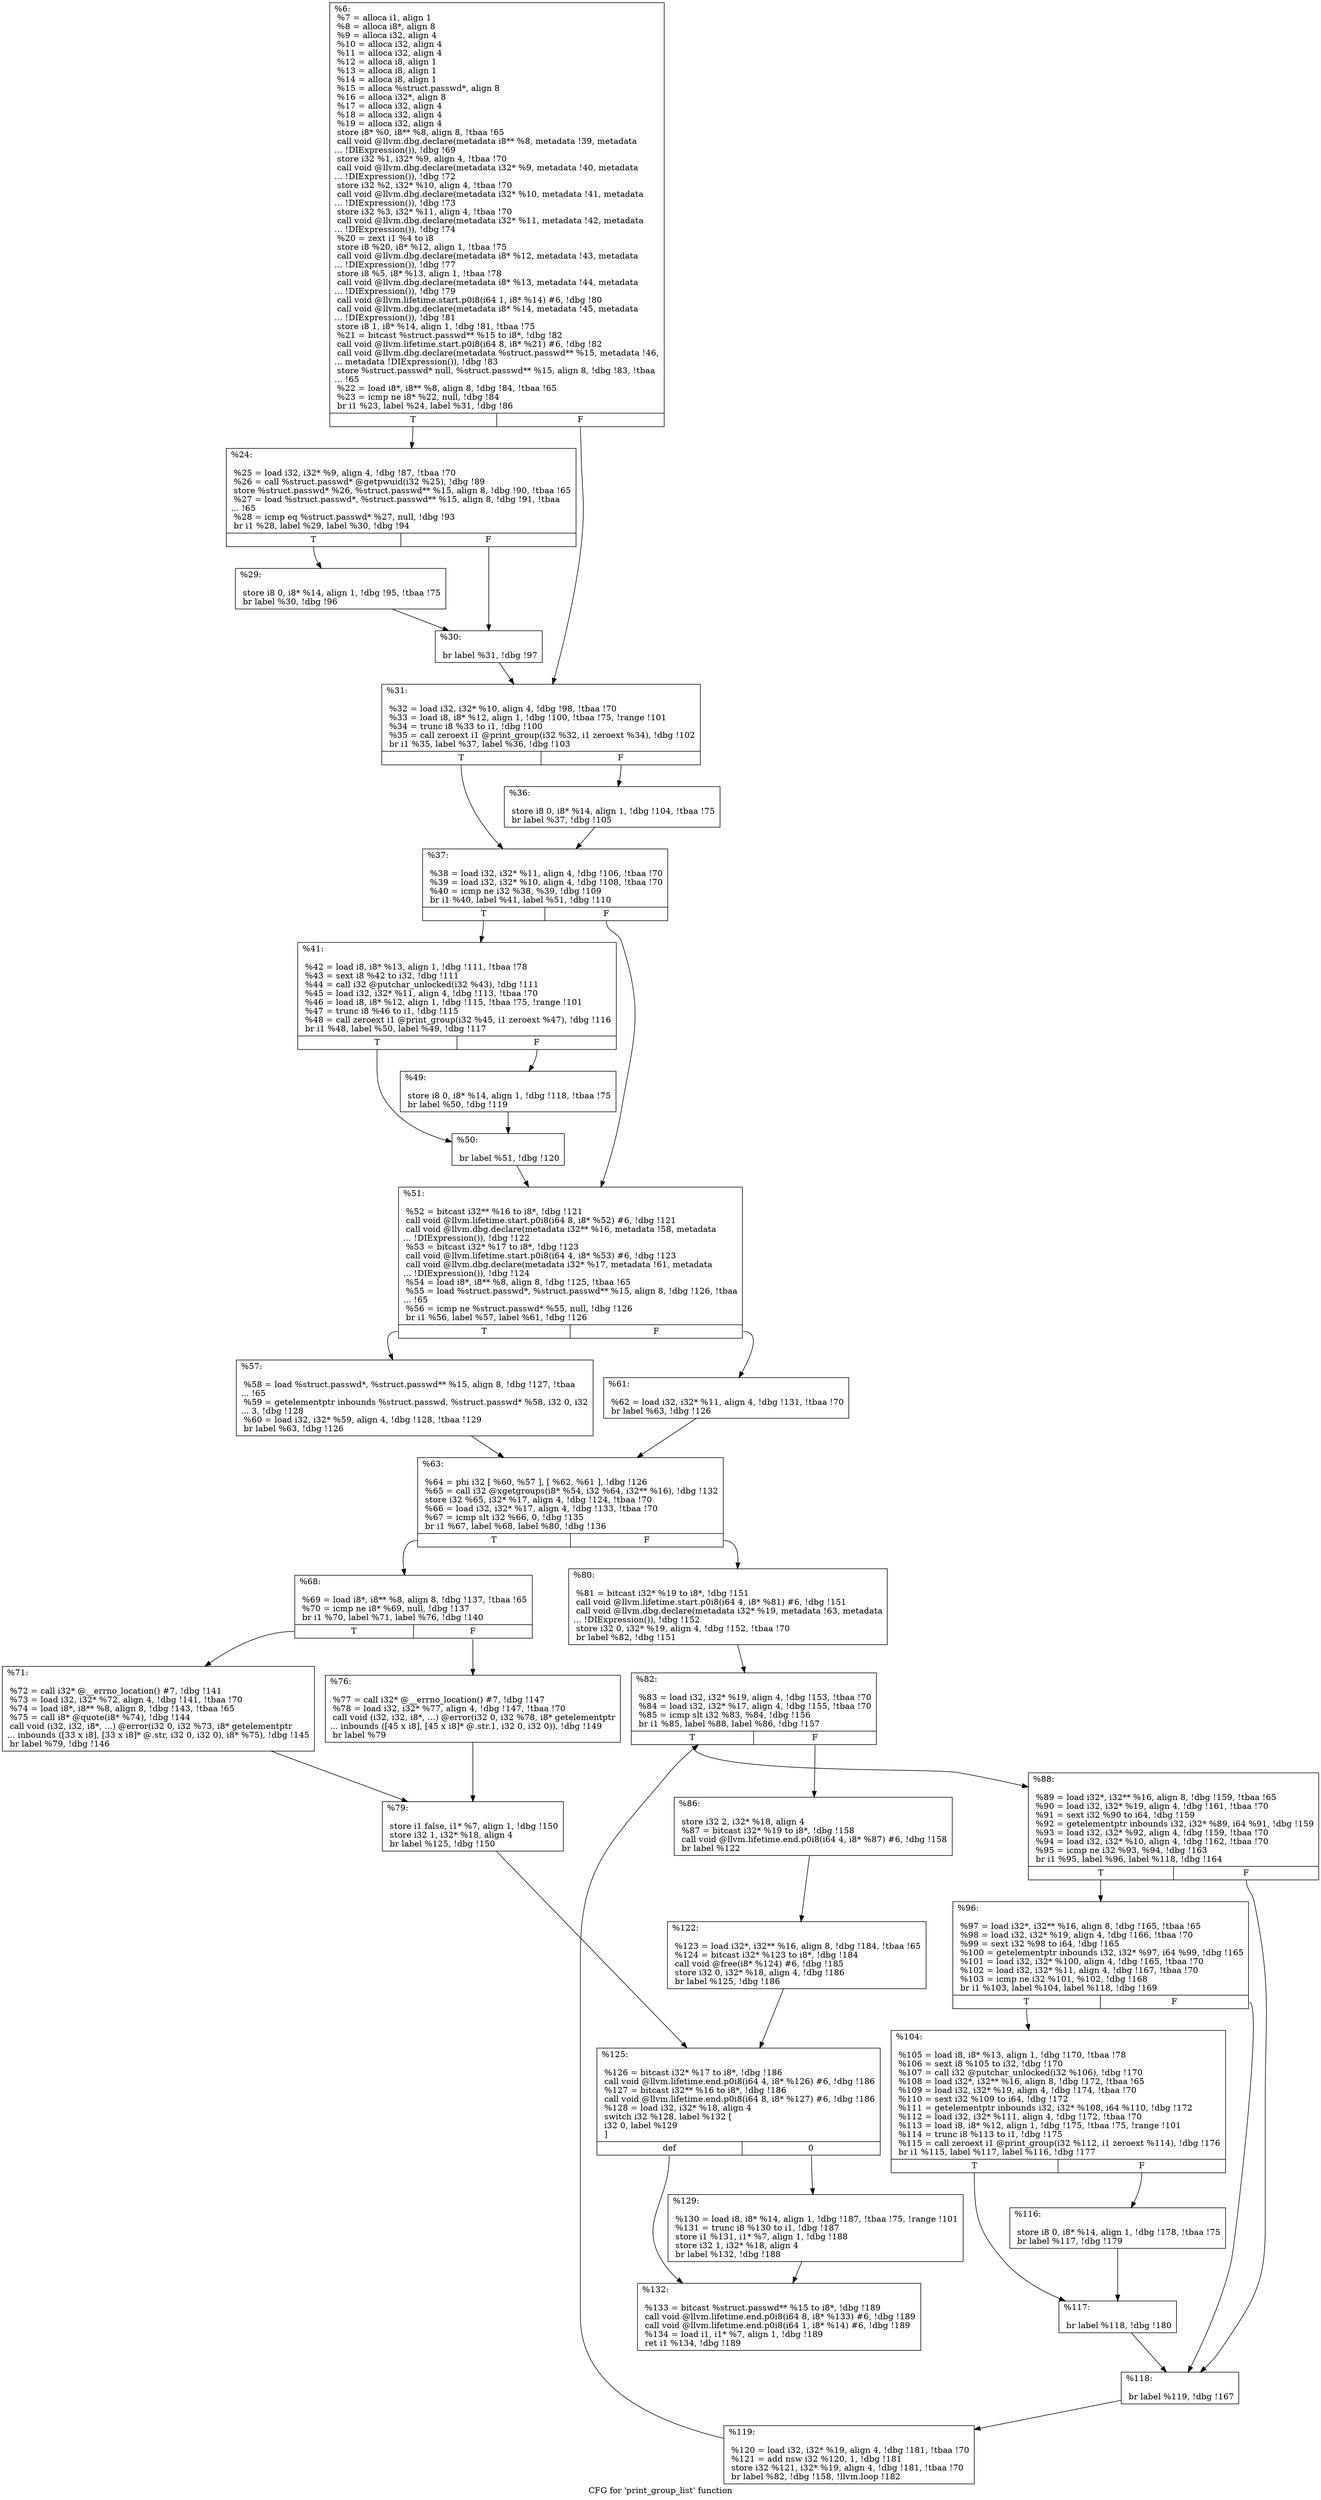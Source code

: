 digraph "CFG for 'print_group_list' function" {
	label="CFG for 'print_group_list' function";

	Node0x236e580 [shape=record,label="{%6:\l  %7 = alloca i1, align 1\l  %8 = alloca i8*, align 8\l  %9 = alloca i32, align 4\l  %10 = alloca i32, align 4\l  %11 = alloca i32, align 4\l  %12 = alloca i8, align 1\l  %13 = alloca i8, align 1\l  %14 = alloca i8, align 1\l  %15 = alloca %struct.passwd*, align 8\l  %16 = alloca i32*, align 8\l  %17 = alloca i32, align 4\l  %18 = alloca i32, align 4\l  %19 = alloca i32, align 4\l  store i8* %0, i8** %8, align 8, !tbaa !65\l  call void @llvm.dbg.declare(metadata i8** %8, metadata !39, metadata\l... !DIExpression()), !dbg !69\l  store i32 %1, i32* %9, align 4, !tbaa !70\l  call void @llvm.dbg.declare(metadata i32* %9, metadata !40, metadata\l... !DIExpression()), !dbg !72\l  store i32 %2, i32* %10, align 4, !tbaa !70\l  call void @llvm.dbg.declare(metadata i32* %10, metadata !41, metadata\l... !DIExpression()), !dbg !73\l  store i32 %3, i32* %11, align 4, !tbaa !70\l  call void @llvm.dbg.declare(metadata i32* %11, metadata !42, metadata\l... !DIExpression()), !dbg !74\l  %20 = zext i1 %4 to i8\l  store i8 %20, i8* %12, align 1, !tbaa !75\l  call void @llvm.dbg.declare(metadata i8* %12, metadata !43, metadata\l... !DIExpression()), !dbg !77\l  store i8 %5, i8* %13, align 1, !tbaa !78\l  call void @llvm.dbg.declare(metadata i8* %13, metadata !44, metadata\l... !DIExpression()), !dbg !79\l  call void @llvm.lifetime.start.p0i8(i64 1, i8* %14) #6, !dbg !80\l  call void @llvm.dbg.declare(metadata i8* %14, metadata !45, metadata\l... !DIExpression()), !dbg !81\l  store i8 1, i8* %14, align 1, !dbg !81, !tbaa !75\l  %21 = bitcast %struct.passwd** %15 to i8*, !dbg !82\l  call void @llvm.lifetime.start.p0i8(i64 8, i8* %21) #6, !dbg !82\l  call void @llvm.dbg.declare(metadata %struct.passwd** %15, metadata !46,\l... metadata !DIExpression()), !dbg !83\l  store %struct.passwd* null, %struct.passwd** %15, align 8, !dbg !83, !tbaa\l... !65\l  %22 = load i8*, i8** %8, align 8, !dbg !84, !tbaa !65\l  %23 = icmp ne i8* %22, null, !dbg !84\l  br i1 %23, label %24, label %31, !dbg !86\l|{<s0>T|<s1>F}}"];
	Node0x236e580:s0 -> Node0x239ac90;
	Node0x236e580:s1 -> Node0x239ad80;
	Node0x239ac90 [shape=record,label="{%24:\l\l  %25 = load i32, i32* %9, align 4, !dbg !87, !tbaa !70\l  %26 = call %struct.passwd* @getpwuid(i32 %25), !dbg !89\l  store %struct.passwd* %26, %struct.passwd** %15, align 8, !dbg !90, !tbaa !65\l  %27 = load %struct.passwd*, %struct.passwd** %15, align 8, !dbg !91, !tbaa\l... !65\l  %28 = icmp eq %struct.passwd* %27, null, !dbg !93\l  br i1 %28, label %29, label %30, !dbg !94\l|{<s0>T|<s1>F}}"];
	Node0x239ac90:s0 -> Node0x239ace0;
	Node0x239ac90:s1 -> Node0x239ad30;
	Node0x239ace0 [shape=record,label="{%29:\l\l  store i8 0, i8* %14, align 1, !dbg !95, !tbaa !75\l  br label %30, !dbg !96\l}"];
	Node0x239ace0 -> Node0x239ad30;
	Node0x239ad30 [shape=record,label="{%30:\l\l  br label %31, !dbg !97\l}"];
	Node0x239ad30 -> Node0x239ad80;
	Node0x239ad80 [shape=record,label="{%31:\l\l  %32 = load i32, i32* %10, align 4, !dbg !98, !tbaa !70\l  %33 = load i8, i8* %12, align 1, !dbg !100, !tbaa !75, !range !101\l  %34 = trunc i8 %33 to i1, !dbg !100\l  %35 = call zeroext i1 @print_group(i32 %32, i1 zeroext %34), !dbg !102\l  br i1 %35, label %37, label %36, !dbg !103\l|{<s0>T|<s1>F}}"];
	Node0x239ad80:s0 -> Node0x239ae20;
	Node0x239ad80:s1 -> Node0x239add0;
	Node0x239add0 [shape=record,label="{%36:\l\l  store i8 0, i8* %14, align 1, !dbg !104, !tbaa !75\l  br label %37, !dbg !105\l}"];
	Node0x239add0 -> Node0x239ae20;
	Node0x239ae20 [shape=record,label="{%37:\l\l  %38 = load i32, i32* %11, align 4, !dbg !106, !tbaa !70\l  %39 = load i32, i32* %10, align 4, !dbg !108, !tbaa !70\l  %40 = icmp ne i32 %38, %39, !dbg !109\l  br i1 %40, label %41, label %51, !dbg !110\l|{<s0>T|<s1>F}}"];
	Node0x239ae20:s0 -> Node0x239ae70;
	Node0x239ae20:s1 -> Node0x239af60;
	Node0x239ae70 [shape=record,label="{%41:\l\l  %42 = load i8, i8* %13, align 1, !dbg !111, !tbaa !78\l  %43 = sext i8 %42 to i32, !dbg !111\l  %44 = call i32 @putchar_unlocked(i32 %43), !dbg !111\l  %45 = load i32, i32* %11, align 4, !dbg !113, !tbaa !70\l  %46 = load i8, i8* %12, align 1, !dbg !115, !tbaa !75, !range !101\l  %47 = trunc i8 %46 to i1, !dbg !115\l  %48 = call zeroext i1 @print_group(i32 %45, i1 zeroext %47), !dbg !116\l  br i1 %48, label %50, label %49, !dbg !117\l|{<s0>T|<s1>F}}"];
	Node0x239ae70:s0 -> Node0x239af10;
	Node0x239ae70:s1 -> Node0x239aec0;
	Node0x239aec0 [shape=record,label="{%49:\l\l  store i8 0, i8* %14, align 1, !dbg !118, !tbaa !75\l  br label %50, !dbg !119\l}"];
	Node0x239aec0 -> Node0x239af10;
	Node0x239af10 [shape=record,label="{%50:\l\l  br label %51, !dbg !120\l}"];
	Node0x239af10 -> Node0x239af60;
	Node0x239af60 [shape=record,label="{%51:\l\l  %52 = bitcast i32** %16 to i8*, !dbg !121\l  call void @llvm.lifetime.start.p0i8(i64 8, i8* %52) #6, !dbg !121\l  call void @llvm.dbg.declare(metadata i32** %16, metadata !58, metadata\l... !DIExpression()), !dbg !122\l  %53 = bitcast i32* %17 to i8*, !dbg !123\l  call void @llvm.lifetime.start.p0i8(i64 4, i8* %53) #6, !dbg !123\l  call void @llvm.dbg.declare(metadata i32* %17, metadata !61, metadata\l... !DIExpression()), !dbg !124\l  %54 = load i8*, i8** %8, align 8, !dbg !125, !tbaa !65\l  %55 = load %struct.passwd*, %struct.passwd** %15, align 8, !dbg !126, !tbaa\l... !65\l  %56 = icmp ne %struct.passwd* %55, null, !dbg !126\l  br i1 %56, label %57, label %61, !dbg !126\l|{<s0>T|<s1>F}}"];
	Node0x239af60:s0 -> Node0x239afb0;
	Node0x239af60:s1 -> Node0x239b000;
	Node0x239afb0 [shape=record,label="{%57:\l\l  %58 = load %struct.passwd*, %struct.passwd** %15, align 8, !dbg !127, !tbaa\l... !65\l  %59 = getelementptr inbounds %struct.passwd, %struct.passwd* %58, i32 0, i32\l... 3, !dbg !128\l  %60 = load i32, i32* %59, align 4, !dbg !128, !tbaa !129\l  br label %63, !dbg !126\l}"];
	Node0x239afb0 -> Node0x239b050;
	Node0x239b000 [shape=record,label="{%61:\l\l  %62 = load i32, i32* %11, align 4, !dbg !131, !tbaa !70\l  br label %63, !dbg !126\l}"];
	Node0x239b000 -> Node0x239b050;
	Node0x239b050 [shape=record,label="{%63:\l\l  %64 = phi i32 [ %60, %57 ], [ %62, %61 ], !dbg !126\l  %65 = call i32 @xgetgroups(i8* %54, i32 %64, i32** %16), !dbg !132\l  store i32 %65, i32* %17, align 4, !dbg !124, !tbaa !70\l  %66 = load i32, i32* %17, align 4, !dbg !133, !tbaa !70\l  %67 = icmp slt i32 %66, 0, !dbg !135\l  br i1 %67, label %68, label %80, !dbg !136\l|{<s0>T|<s1>F}}"];
	Node0x239b050:s0 -> Node0x239b0a0;
	Node0x239b050:s1 -> Node0x239b1e0;
	Node0x239b0a0 [shape=record,label="{%68:\l\l  %69 = load i8*, i8** %8, align 8, !dbg !137, !tbaa !65\l  %70 = icmp ne i8* %69, null, !dbg !137\l  br i1 %70, label %71, label %76, !dbg !140\l|{<s0>T|<s1>F}}"];
	Node0x239b0a0:s0 -> Node0x239b0f0;
	Node0x239b0a0:s1 -> Node0x239b140;
	Node0x239b0f0 [shape=record,label="{%71:\l\l  %72 = call i32* @__errno_location() #7, !dbg !141\l  %73 = load i32, i32* %72, align 4, !dbg !141, !tbaa !70\l  %74 = load i8*, i8** %8, align 8, !dbg !143, !tbaa !65\l  %75 = call i8* @quote(i8* %74), !dbg !144\l  call void (i32, i32, i8*, ...) @error(i32 0, i32 %73, i8* getelementptr\l... inbounds ([33 x i8], [33 x i8]* @.str, i32 0, i32 0), i8* %75), !dbg !145\l  br label %79, !dbg !146\l}"];
	Node0x239b0f0 -> Node0x239b190;
	Node0x239b140 [shape=record,label="{%76:\l\l  %77 = call i32* @__errno_location() #7, !dbg !147\l  %78 = load i32, i32* %77, align 4, !dbg !147, !tbaa !70\l  call void (i32, i32, i8*, ...) @error(i32 0, i32 %78, i8* getelementptr\l... inbounds ([45 x i8], [45 x i8]* @.str.1, i32 0, i32 0)), !dbg !149\l  br label %79\l}"];
	Node0x239b140 -> Node0x239b190;
	Node0x239b190 [shape=record,label="{%79:\l\l  store i1 false, i1* %7, align 1, !dbg !150\l  store i32 1, i32* %18, align 4\l  br label %125, !dbg !150\l}"];
	Node0x239b190 -> Node0x239b550;
	Node0x239b1e0 [shape=record,label="{%80:\l\l  %81 = bitcast i32* %19 to i8*, !dbg !151\l  call void @llvm.lifetime.start.p0i8(i64 4, i8* %81) #6, !dbg !151\l  call void @llvm.dbg.declare(metadata i32* %19, metadata !63, metadata\l... !DIExpression()), !dbg !152\l  store i32 0, i32* %19, align 4, !dbg !152, !tbaa !70\l  br label %82, !dbg !151\l}"];
	Node0x239b1e0 -> Node0x239b230;
	Node0x239b230 [shape=record,label="{%82:\l\l  %83 = load i32, i32* %19, align 4, !dbg !153, !tbaa !70\l  %84 = load i32, i32* %17, align 4, !dbg !155, !tbaa !70\l  %85 = icmp slt i32 %83, %84, !dbg !156\l  br i1 %85, label %88, label %86, !dbg !157\l|{<s0>T|<s1>F}}"];
	Node0x239b230:s0 -> Node0x239b2d0;
	Node0x239b230:s1 -> Node0x239b280;
	Node0x239b280 [shape=record,label="{%86:\l\l  store i32 2, i32* %18, align 4\l  %87 = bitcast i32* %19 to i8*, !dbg !158\l  call void @llvm.lifetime.end.p0i8(i64 4, i8* %87) #6, !dbg !158\l  br label %122\l}"];
	Node0x239b280 -> Node0x239b500;
	Node0x239b2d0 [shape=record,label="{%88:\l\l  %89 = load i32*, i32** %16, align 8, !dbg !159, !tbaa !65\l  %90 = load i32, i32* %19, align 4, !dbg !161, !tbaa !70\l  %91 = sext i32 %90 to i64, !dbg !159\l  %92 = getelementptr inbounds i32, i32* %89, i64 %91, !dbg !159\l  %93 = load i32, i32* %92, align 4, !dbg !159, !tbaa !70\l  %94 = load i32, i32* %10, align 4, !dbg !162, !tbaa !70\l  %95 = icmp ne i32 %93, %94, !dbg !163\l  br i1 %95, label %96, label %118, !dbg !164\l|{<s0>T|<s1>F}}"];
	Node0x239b2d0:s0 -> Node0x239b320;
	Node0x239b2d0:s1 -> Node0x239b460;
	Node0x239b320 [shape=record,label="{%96:\l\l  %97 = load i32*, i32** %16, align 8, !dbg !165, !tbaa !65\l  %98 = load i32, i32* %19, align 4, !dbg !166, !tbaa !70\l  %99 = sext i32 %98 to i64, !dbg !165\l  %100 = getelementptr inbounds i32, i32* %97, i64 %99, !dbg !165\l  %101 = load i32, i32* %100, align 4, !dbg !165, !tbaa !70\l  %102 = load i32, i32* %11, align 4, !dbg !167, !tbaa !70\l  %103 = icmp ne i32 %101, %102, !dbg !168\l  br i1 %103, label %104, label %118, !dbg !169\l|{<s0>T|<s1>F}}"];
	Node0x239b320:s0 -> Node0x239b370;
	Node0x239b320:s1 -> Node0x239b460;
	Node0x239b370 [shape=record,label="{%104:\l\l  %105 = load i8, i8* %13, align 1, !dbg !170, !tbaa !78\l  %106 = sext i8 %105 to i32, !dbg !170\l  %107 = call i32 @putchar_unlocked(i32 %106), !dbg !170\l  %108 = load i32*, i32** %16, align 8, !dbg !172, !tbaa !65\l  %109 = load i32, i32* %19, align 4, !dbg !174, !tbaa !70\l  %110 = sext i32 %109 to i64, !dbg !172\l  %111 = getelementptr inbounds i32, i32* %108, i64 %110, !dbg !172\l  %112 = load i32, i32* %111, align 4, !dbg !172, !tbaa !70\l  %113 = load i8, i8* %12, align 1, !dbg !175, !tbaa !75, !range !101\l  %114 = trunc i8 %113 to i1, !dbg !175\l  %115 = call zeroext i1 @print_group(i32 %112, i1 zeroext %114), !dbg !176\l  br i1 %115, label %117, label %116, !dbg !177\l|{<s0>T|<s1>F}}"];
	Node0x239b370:s0 -> Node0x239b410;
	Node0x239b370:s1 -> Node0x239b3c0;
	Node0x239b3c0 [shape=record,label="{%116:\l\l  store i8 0, i8* %14, align 1, !dbg !178, !tbaa !75\l  br label %117, !dbg !179\l}"];
	Node0x239b3c0 -> Node0x239b410;
	Node0x239b410 [shape=record,label="{%117:\l\l  br label %118, !dbg !180\l}"];
	Node0x239b410 -> Node0x239b460;
	Node0x239b460 [shape=record,label="{%118:\l\l  br label %119, !dbg !167\l}"];
	Node0x239b460 -> Node0x239b4b0;
	Node0x239b4b0 [shape=record,label="{%119:\l\l  %120 = load i32, i32* %19, align 4, !dbg !181, !tbaa !70\l  %121 = add nsw i32 %120, 1, !dbg !181\l  store i32 %121, i32* %19, align 4, !dbg !181, !tbaa !70\l  br label %82, !dbg !158, !llvm.loop !182\l}"];
	Node0x239b4b0 -> Node0x239b230;
	Node0x239b500 [shape=record,label="{%122:\l\l  %123 = load i32*, i32** %16, align 8, !dbg !184, !tbaa !65\l  %124 = bitcast i32* %123 to i8*, !dbg !184\l  call void @free(i8* %124) #6, !dbg !185\l  store i32 0, i32* %18, align 4, !dbg !186\l  br label %125, !dbg !186\l}"];
	Node0x239b500 -> Node0x239b550;
	Node0x239b550 [shape=record,label="{%125:\l\l  %126 = bitcast i32* %17 to i8*, !dbg !186\l  call void @llvm.lifetime.end.p0i8(i64 4, i8* %126) #6, !dbg !186\l  %127 = bitcast i32** %16 to i8*, !dbg !186\l  call void @llvm.lifetime.end.p0i8(i64 8, i8* %127) #6, !dbg !186\l  %128 = load i32, i32* %18, align 4\l  switch i32 %128, label %132 [\l    i32 0, label %129\l  ]\l|{<s0>def|<s1>0}}"];
	Node0x239b550:s0 -> Node0x239b5f0;
	Node0x239b550:s1 -> Node0x239b5a0;
	Node0x239b5a0 [shape=record,label="{%129:\l\l  %130 = load i8, i8* %14, align 1, !dbg !187, !tbaa !75, !range !101\l  %131 = trunc i8 %130 to i1, !dbg !187\l  store i1 %131, i1* %7, align 1, !dbg !188\l  store i32 1, i32* %18, align 4\l  br label %132, !dbg !188\l}"];
	Node0x239b5a0 -> Node0x239b5f0;
	Node0x239b5f0 [shape=record,label="{%132:\l\l  %133 = bitcast %struct.passwd** %15 to i8*, !dbg !189\l  call void @llvm.lifetime.end.p0i8(i64 8, i8* %133) #6, !dbg !189\l  call void @llvm.lifetime.end.p0i8(i64 1, i8* %14) #6, !dbg !189\l  %134 = load i1, i1* %7, align 1, !dbg !189\l  ret i1 %134, !dbg !189\l}"];
}
